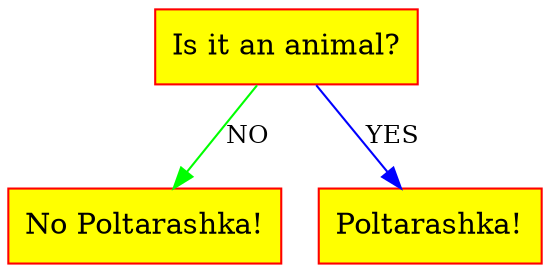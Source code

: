 digraph Tree{

	rankdir=UD;

	node[color="red",fontsize=14];

	2[shape=record, style="filled", fillcolor="yellow", label="<2> Is it an animal?"];
	3[shape=record, style="filled", fillcolor="yellow", label="<3> No Poltarashka!"];
	4[shape=record, style="filled", fillcolor="yellow", label="<4> Poltarashka!"];

	2 -> 3[color="green", label="NO", fontsize=12]
	2 -> 4[color="blue", label="YES", fontsize=12]

}